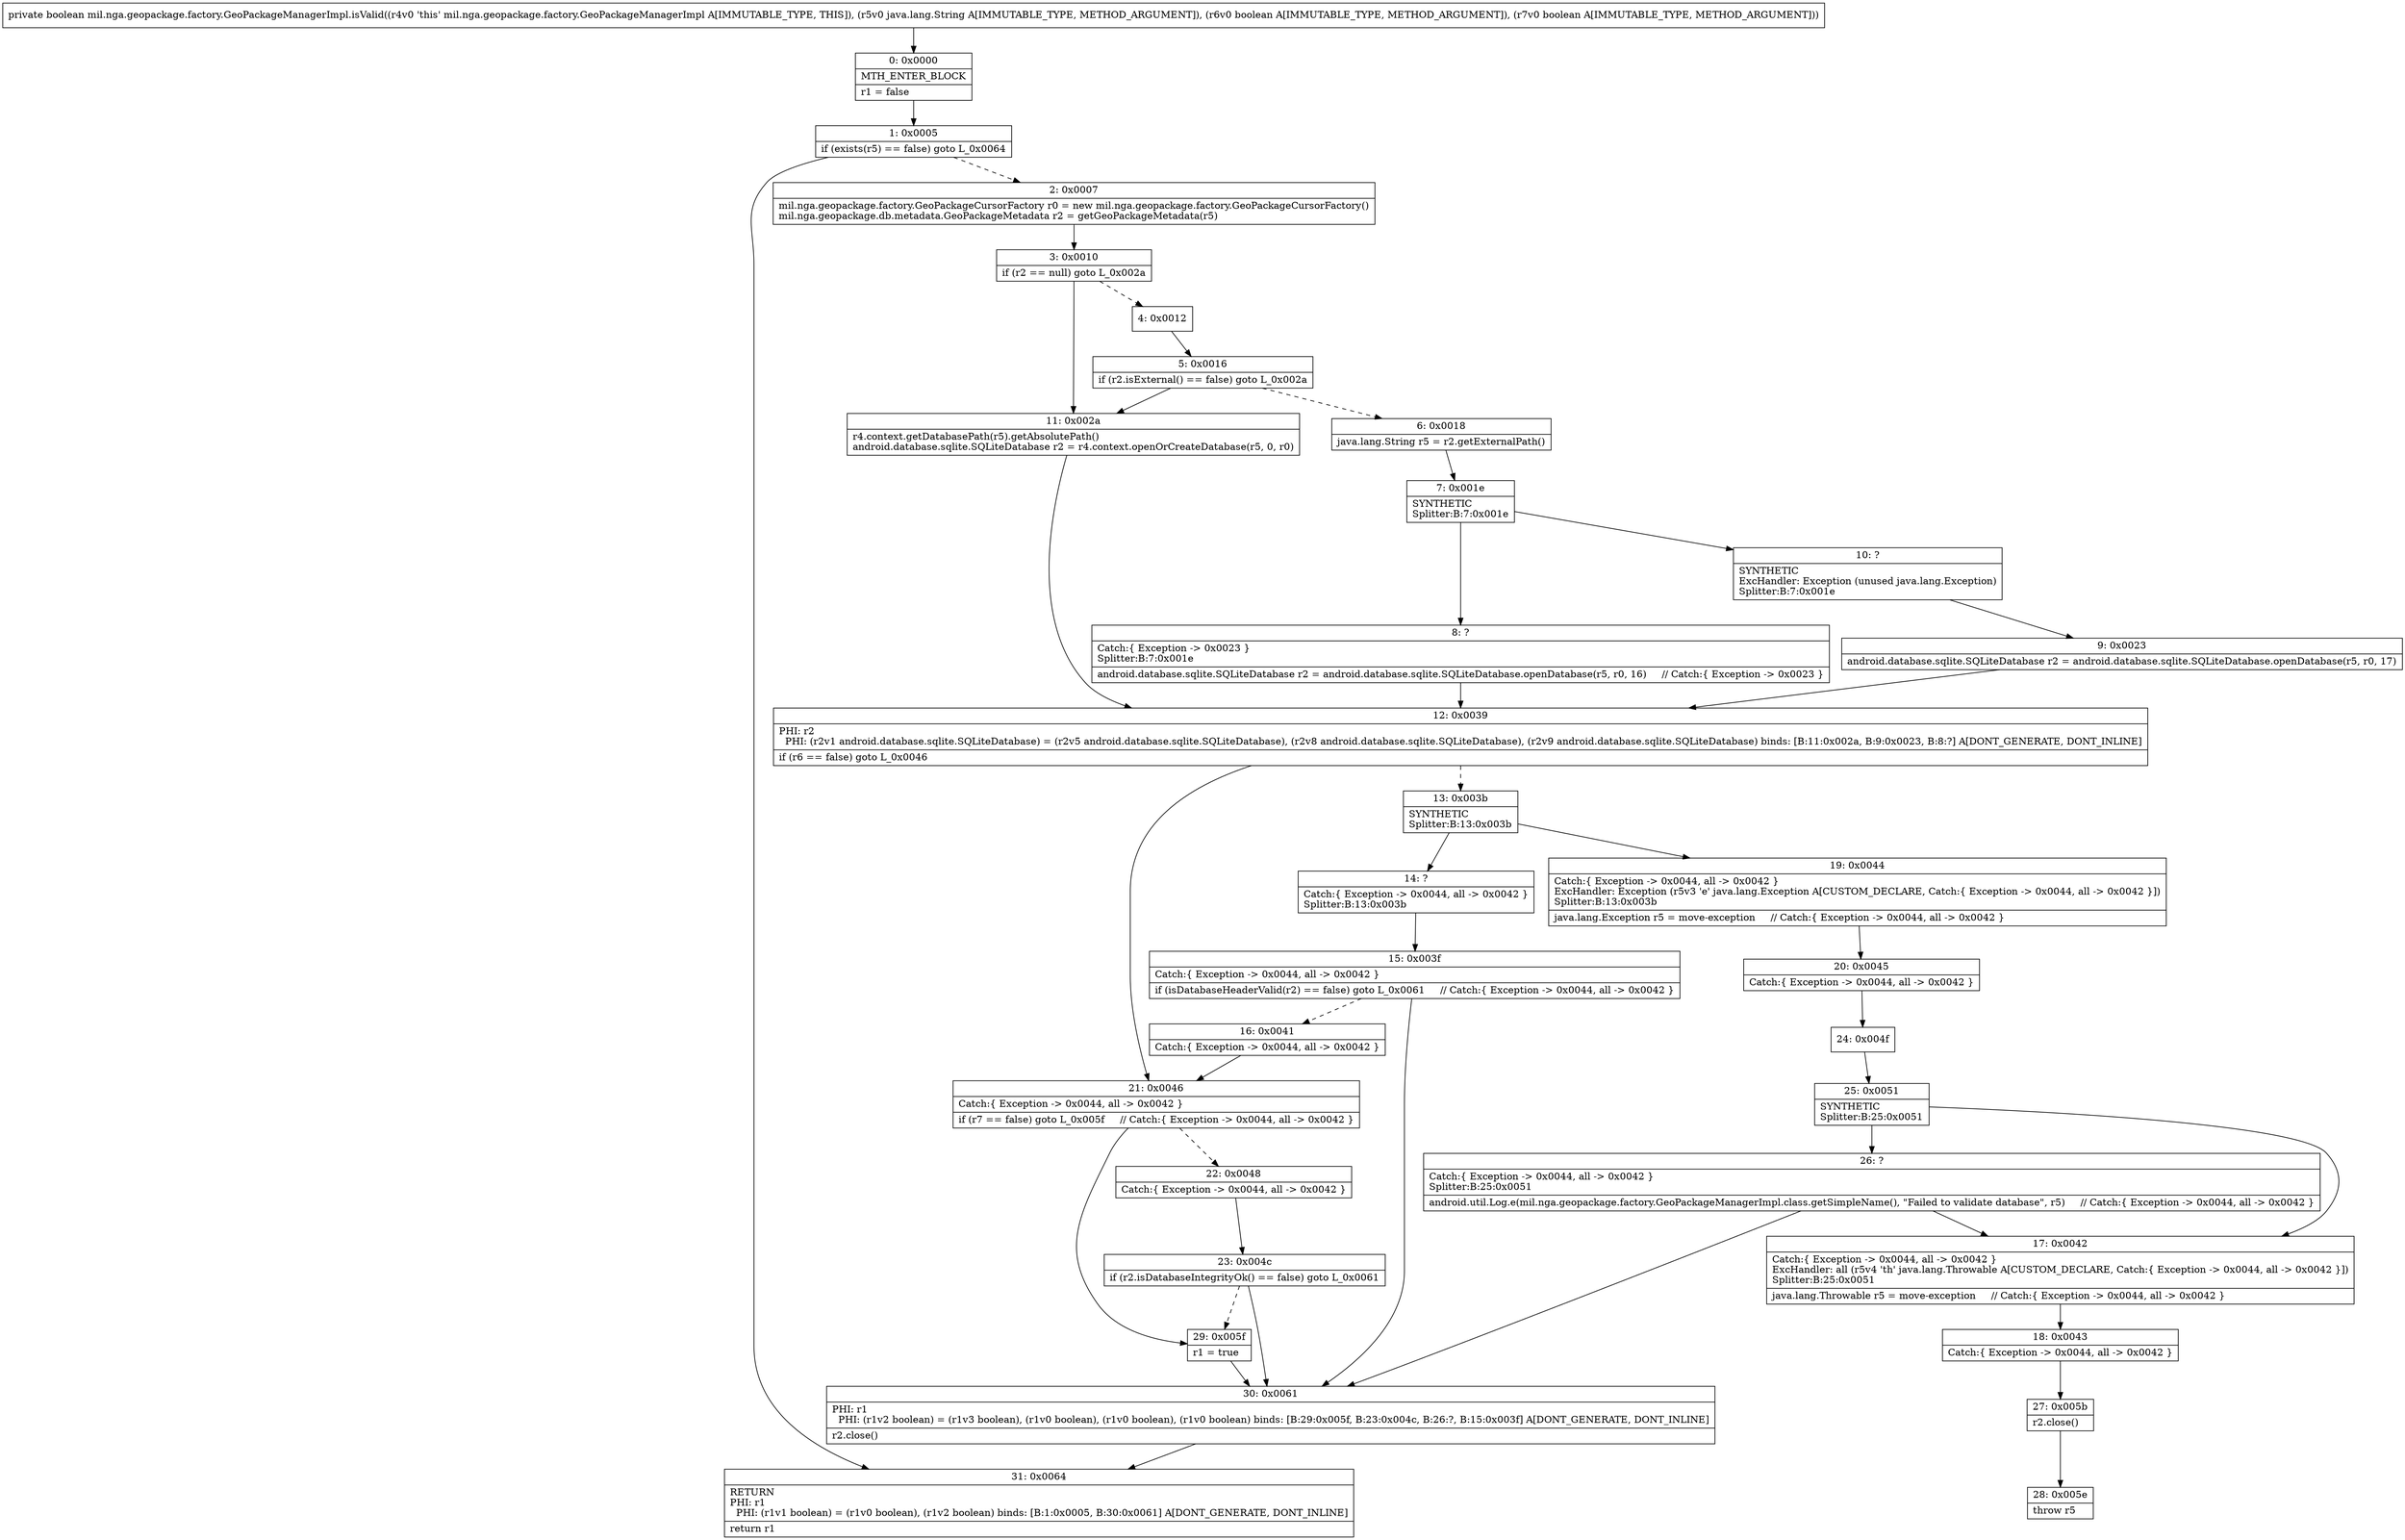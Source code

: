 digraph "CFG formil.nga.geopackage.factory.GeoPackageManagerImpl.isValid(Ljava\/lang\/String;ZZ)Z" {
Node_0 [shape=record,label="{0\:\ 0x0000|MTH_ENTER_BLOCK\l|r1 = false\l}"];
Node_1 [shape=record,label="{1\:\ 0x0005|if (exists(r5) == false) goto L_0x0064\l}"];
Node_2 [shape=record,label="{2\:\ 0x0007|mil.nga.geopackage.factory.GeoPackageCursorFactory r0 = new mil.nga.geopackage.factory.GeoPackageCursorFactory()\lmil.nga.geopackage.db.metadata.GeoPackageMetadata r2 = getGeoPackageMetadata(r5)\l}"];
Node_3 [shape=record,label="{3\:\ 0x0010|if (r2 == null) goto L_0x002a\l}"];
Node_4 [shape=record,label="{4\:\ 0x0012}"];
Node_5 [shape=record,label="{5\:\ 0x0016|if (r2.isExternal() == false) goto L_0x002a\l}"];
Node_6 [shape=record,label="{6\:\ 0x0018|java.lang.String r5 = r2.getExternalPath()\l}"];
Node_7 [shape=record,label="{7\:\ 0x001e|SYNTHETIC\lSplitter:B:7:0x001e\l}"];
Node_8 [shape=record,label="{8\:\ ?|Catch:\{ Exception \-\> 0x0023 \}\lSplitter:B:7:0x001e\l|android.database.sqlite.SQLiteDatabase r2 = android.database.sqlite.SQLiteDatabase.openDatabase(r5, r0, 16)     \/\/ Catch:\{ Exception \-\> 0x0023 \}\l}"];
Node_9 [shape=record,label="{9\:\ 0x0023|android.database.sqlite.SQLiteDatabase r2 = android.database.sqlite.SQLiteDatabase.openDatabase(r5, r0, 17)\l}"];
Node_10 [shape=record,label="{10\:\ ?|SYNTHETIC\lExcHandler: Exception (unused java.lang.Exception)\lSplitter:B:7:0x001e\l}"];
Node_11 [shape=record,label="{11\:\ 0x002a|r4.context.getDatabasePath(r5).getAbsolutePath()\landroid.database.sqlite.SQLiteDatabase r2 = r4.context.openOrCreateDatabase(r5, 0, r0)\l}"];
Node_12 [shape=record,label="{12\:\ 0x0039|PHI: r2 \l  PHI: (r2v1 android.database.sqlite.SQLiteDatabase) = (r2v5 android.database.sqlite.SQLiteDatabase), (r2v8 android.database.sqlite.SQLiteDatabase), (r2v9 android.database.sqlite.SQLiteDatabase) binds: [B:11:0x002a, B:9:0x0023, B:8:?] A[DONT_GENERATE, DONT_INLINE]\l|if (r6 == false) goto L_0x0046\l}"];
Node_13 [shape=record,label="{13\:\ 0x003b|SYNTHETIC\lSplitter:B:13:0x003b\l}"];
Node_14 [shape=record,label="{14\:\ ?|Catch:\{ Exception \-\> 0x0044, all \-\> 0x0042 \}\lSplitter:B:13:0x003b\l}"];
Node_15 [shape=record,label="{15\:\ 0x003f|Catch:\{ Exception \-\> 0x0044, all \-\> 0x0042 \}\l|if (isDatabaseHeaderValid(r2) == false) goto L_0x0061     \/\/ Catch:\{ Exception \-\> 0x0044, all \-\> 0x0042 \}\l}"];
Node_16 [shape=record,label="{16\:\ 0x0041|Catch:\{ Exception \-\> 0x0044, all \-\> 0x0042 \}\l}"];
Node_17 [shape=record,label="{17\:\ 0x0042|Catch:\{ Exception \-\> 0x0044, all \-\> 0x0042 \}\lExcHandler: all (r5v4 'th' java.lang.Throwable A[CUSTOM_DECLARE, Catch:\{ Exception \-\> 0x0044, all \-\> 0x0042 \}])\lSplitter:B:25:0x0051\l|java.lang.Throwable r5 = move\-exception     \/\/ Catch:\{ Exception \-\> 0x0044, all \-\> 0x0042 \}\l}"];
Node_18 [shape=record,label="{18\:\ 0x0043|Catch:\{ Exception \-\> 0x0044, all \-\> 0x0042 \}\l}"];
Node_19 [shape=record,label="{19\:\ 0x0044|Catch:\{ Exception \-\> 0x0044, all \-\> 0x0042 \}\lExcHandler: Exception (r5v3 'e' java.lang.Exception A[CUSTOM_DECLARE, Catch:\{ Exception \-\> 0x0044, all \-\> 0x0042 \}])\lSplitter:B:13:0x003b\l|java.lang.Exception r5 = move\-exception     \/\/ Catch:\{ Exception \-\> 0x0044, all \-\> 0x0042 \}\l}"];
Node_20 [shape=record,label="{20\:\ 0x0045|Catch:\{ Exception \-\> 0x0044, all \-\> 0x0042 \}\l}"];
Node_21 [shape=record,label="{21\:\ 0x0046|Catch:\{ Exception \-\> 0x0044, all \-\> 0x0042 \}\l|if (r7 == false) goto L_0x005f     \/\/ Catch:\{ Exception \-\> 0x0044, all \-\> 0x0042 \}\l}"];
Node_22 [shape=record,label="{22\:\ 0x0048|Catch:\{ Exception \-\> 0x0044, all \-\> 0x0042 \}\l}"];
Node_23 [shape=record,label="{23\:\ 0x004c|if (r2.isDatabaseIntegrityOk() == false) goto L_0x0061\l}"];
Node_24 [shape=record,label="{24\:\ 0x004f}"];
Node_25 [shape=record,label="{25\:\ 0x0051|SYNTHETIC\lSplitter:B:25:0x0051\l}"];
Node_26 [shape=record,label="{26\:\ ?|Catch:\{ Exception \-\> 0x0044, all \-\> 0x0042 \}\lSplitter:B:25:0x0051\l|android.util.Log.e(mil.nga.geopackage.factory.GeoPackageManagerImpl.class.getSimpleName(), \"Failed to validate database\", r5)     \/\/ Catch:\{ Exception \-\> 0x0044, all \-\> 0x0042 \}\l}"];
Node_27 [shape=record,label="{27\:\ 0x005b|r2.close()\l}"];
Node_28 [shape=record,label="{28\:\ 0x005e|throw r5\l}"];
Node_29 [shape=record,label="{29\:\ 0x005f|r1 = true\l}"];
Node_30 [shape=record,label="{30\:\ 0x0061|PHI: r1 \l  PHI: (r1v2 boolean) = (r1v3 boolean), (r1v0 boolean), (r1v0 boolean), (r1v0 boolean) binds: [B:29:0x005f, B:23:0x004c, B:26:?, B:15:0x003f] A[DONT_GENERATE, DONT_INLINE]\l|r2.close()\l}"];
Node_31 [shape=record,label="{31\:\ 0x0064|RETURN\lPHI: r1 \l  PHI: (r1v1 boolean) = (r1v0 boolean), (r1v2 boolean) binds: [B:1:0x0005, B:30:0x0061] A[DONT_GENERATE, DONT_INLINE]\l|return r1\l}"];
MethodNode[shape=record,label="{private boolean mil.nga.geopackage.factory.GeoPackageManagerImpl.isValid((r4v0 'this' mil.nga.geopackage.factory.GeoPackageManagerImpl A[IMMUTABLE_TYPE, THIS]), (r5v0 java.lang.String A[IMMUTABLE_TYPE, METHOD_ARGUMENT]), (r6v0 boolean A[IMMUTABLE_TYPE, METHOD_ARGUMENT]), (r7v0 boolean A[IMMUTABLE_TYPE, METHOD_ARGUMENT])) }"];
MethodNode -> Node_0;
Node_0 -> Node_1;
Node_1 -> Node_2[style=dashed];
Node_1 -> Node_31;
Node_2 -> Node_3;
Node_3 -> Node_4[style=dashed];
Node_3 -> Node_11;
Node_4 -> Node_5;
Node_5 -> Node_6[style=dashed];
Node_5 -> Node_11;
Node_6 -> Node_7;
Node_7 -> Node_8;
Node_7 -> Node_10;
Node_8 -> Node_12;
Node_9 -> Node_12;
Node_10 -> Node_9;
Node_11 -> Node_12;
Node_12 -> Node_13[style=dashed];
Node_12 -> Node_21;
Node_13 -> Node_14;
Node_13 -> Node_19;
Node_14 -> Node_15;
Node_15 -> Node_16[style=dashed];
Node_15 -> Node_30;
Node_16 -> Node_21;
Node_17 -> Node_18;
Node_18 -> Node_27;
Node_19 -> Node_20;
Node_20 -> Node_24;
Node_21 -> Node_22[style=dashed];
Node_21 -> Node_29;
Node_22 -> Node_23;
Node_23 -> Node_30;
Node_23 -> Node_29[style=dashed];
Node_24 -> Node_25;
Node_25 -> Node_26;
Node_25 -> Node_17;
Node_26 -> Node_17;
Node_26 -> Node_30;
Node_27 -> Node_28;
Node_29 -> Node_30;
Node_30 -> Node_31;
}

